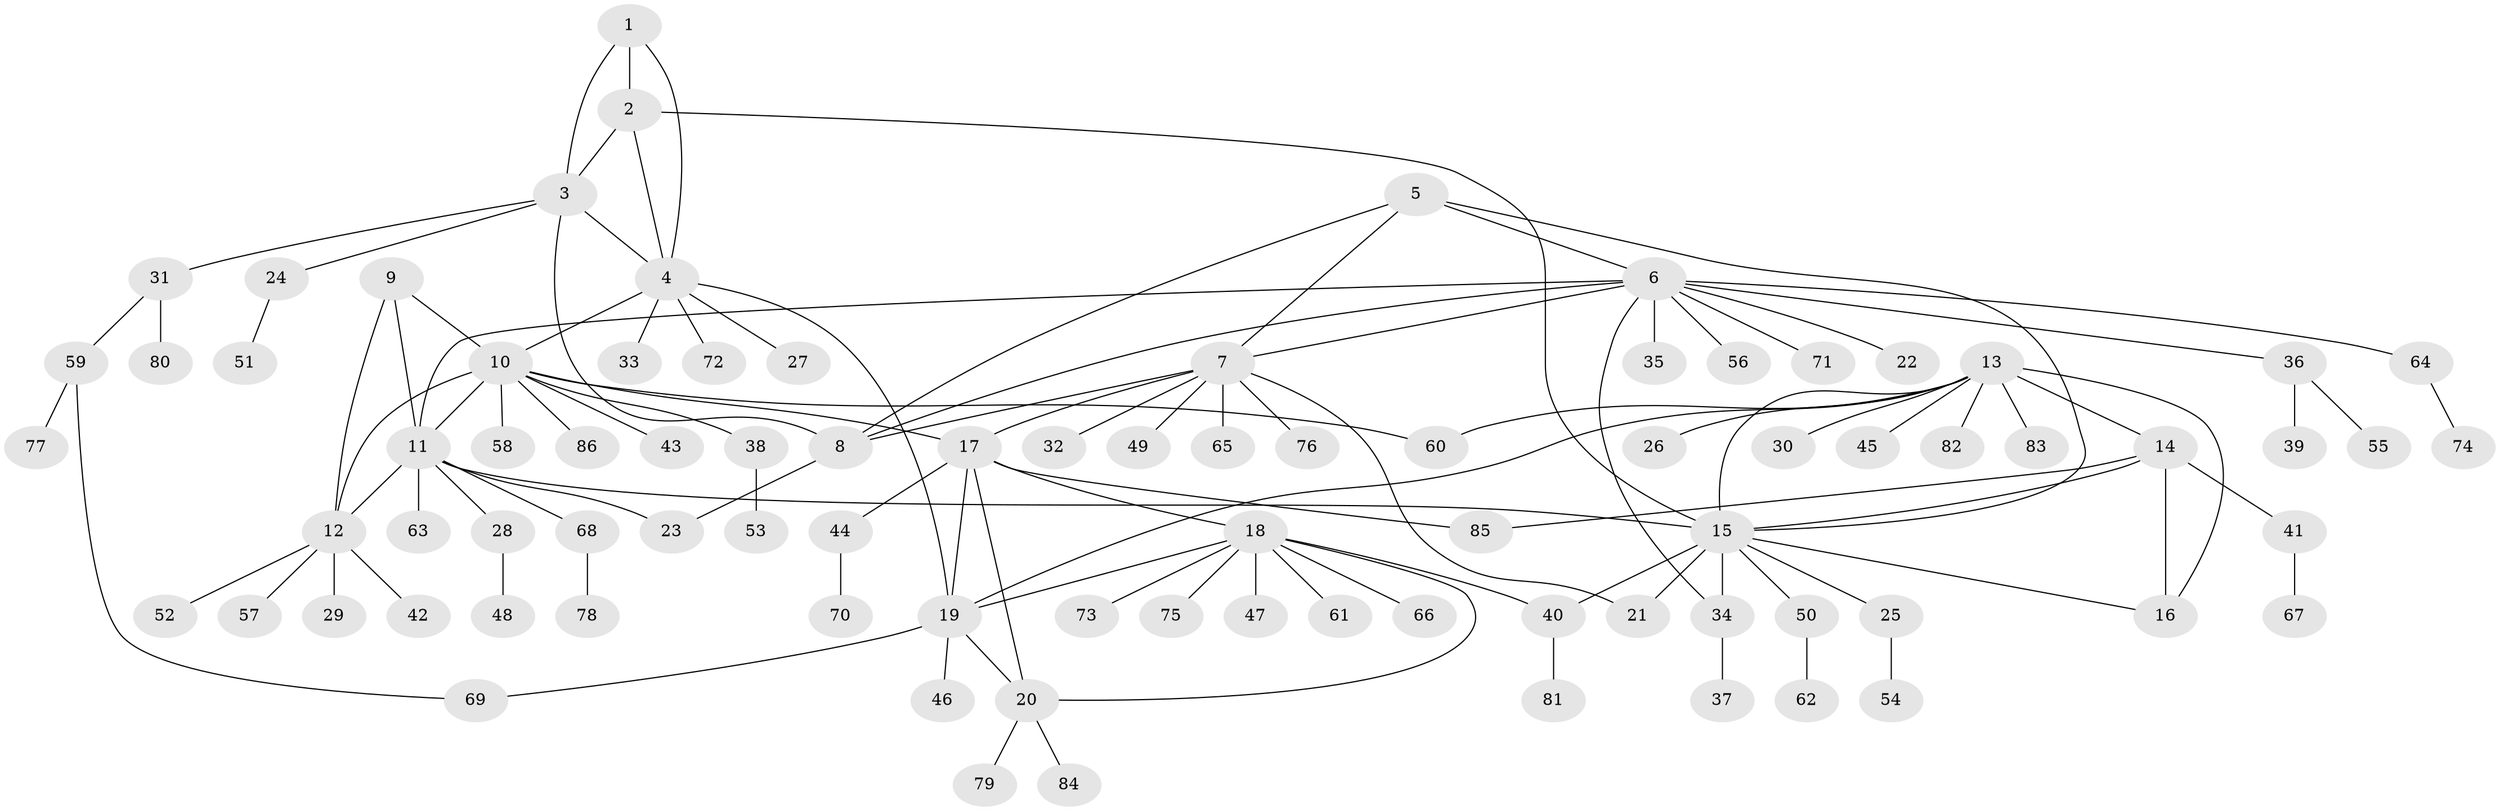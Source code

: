 // Generated by graph-tools (version 1.1) at 2025/26/03/09/25 03:26:34]
// undirected, 86 vertices, 113 edges
graph export_dot {
graph [start="1"]
  node [color=gray90,style=filled];
  1;
  2;
  3;
  4;
  5;
  6;
  7;
  8;
  9;
  10;
  11;
  12;
  13;
  14;
  15;
  16;
  17;
  18;
  19;
  20;
  21;
  22;
  23;
  24;
  25;
  26;
  27;
  28;
  29;
  30;
  31;
  32;
  33;
  34;
  35;
  36;
  37;
  38;
  39;
  40;
  41;
  42;
  43;
  44;
  45;
  46;
  47;
  48;
  49;
  50;
  51;
  52;
  53;
  54;
  55;
  56;
  57;
  58;
  59;
  60;
  61;
  62;
  63;
  64;
  65;
  66;
  67;
  68;
  69;
  70;
  71;
  72;
  73;
  74;
  75;
  76;
  77;
  78;
  79;
  80;
  81;
  82;
  83;
  84;
  85;
  86;
  1 -- 2;
  1 -- 3;
  1 -- 4;
  2 -- 3;
  2 -- 4;
  2 -- 15;
  3 -- 4;
  3 -- 8;
  3 -- 24;
  3 -- 31;
  4 -- 10;
  4 -- 19;
  4 -- 27;
  4 -- 33;
  4 -- 72;
  5 -- 6;
  5 -- 7;
  5 -- 8;
  5 -- 15;
  6 -- 7;
  6 -- 8;
  6 -- 11;
  6 -- 22;
  6 -- 34;
  6 -- 35;
  6 -- 36;
  6 -- 56;
  6 -- 64;
  6 -- 71;
  7 -- 8;
  7 -- 17;
  7 -- 21;
  7 -- 32;
  7 -- 49;
  7 -- 65;
  7 -- 76;
  8 -- 23;
  9 -- 10;
  9 -- 11;
  9 -- 12;
  10 -- 11;
  10 -- 12;
  10 -- 17;
  10 -- 38;
  10 -- 43;
  10 -- 58;
  10 -- 60;
  10 -- 86;
  11 -- 12;
  11 -- 15;
  11 -- 23;
  11 -- 28;
  11 -- 63;
  11 -- 68;
  12 -- 29;
  12 -- 42;
  12 -- 52;
  12 -- 57;
  13 -- 14;
  13 -- 15;
  13 -- 16;
  13 -- 19;
  13 -- 26;
  13 -- 30;
  13 -- 45;
  13 -- 60;
  13 -- 82;
  13 -- 83;
  14 -- 15;
  14 -- 16;
  14 -- 41;
  14 -- 85;
  15 -- 16;
  15 -- 21;
  15 -- 25;
  15 -- 34;
  15 -- 40;
  15 -- 50;
  17 -- 18;
  17 -- 19;
  17 -- 20;
  17 -- 44;
  17 -- 85;
  18 -- 19;
  18 -- 20;
  18 -- 40;
  18 -- 47;
  18 -- 61;
  18 -- 66;
  18 -- 73;
  18 -- 75;
  19 -- 20;
  19 -- 46;
  19 -- 69;
  20 -- 79;
  20 -- 84;
  24 -- 51;
  25 -- 54;
  28 -- 48;
  31 -- 59;
  31 -- 80;
  34 -- 37;
  36 -- 39;
  36 -- 55;
  38 -- 53;
  40 -- 81;
  41 -- 67;
  44 -- 70;
  50 -- 62;
  59 -- 69;
  59 -- 77;
  64 -- 74;
  68 -- 78;
}
